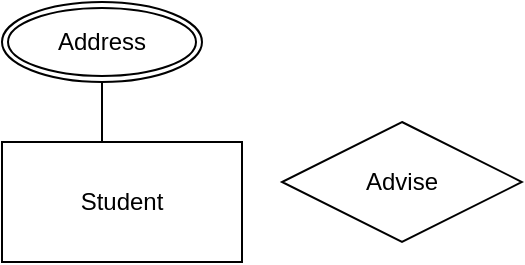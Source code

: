 <mxfile version="12.7.1" type="github">
  <diagram id="PK4ZrDCK0nvbMfZUI2dg" name="Page-1">
    <mxGraphModel dx="868" dy="454" grid="1" gridSize="10" guides="1" tooltips="1" connect="1" arrows="1" fold="1" page="1" pageScale="1" pageWidth="850" pageHeight="1100" math="0" shadow="0">
      <root>
        <mxCell id="0" />
        <mxCell id="1" parent="0" />
        <mxCell id="bxJ9wrxv5kn9V14nfCGP-1" value="Student" style="rounded=0;whiteSpace=wrap;html=1;" vertex="1" parent="1">
          <mxGeometry x="270" y="190" width="120" height="60" as="geometry" />
        </mxCell>
        <mxCell id="bxJ9wrxv5kn9V14nfCGP-3" value="Address" style="ellipse;shape=doubleEllipse;margin=3;whiteSpace=wrap;html=1;align=center;strokeColor=#000000;" vertex="1" parent="1">
          <mxGeometry x="270" y="120" width="100" height="40" as="geometry" />
        </mxCell>
        <mxCell id="bxJ9wrxv5kn9V14nfCGP-7" value="" style="endArrow=none;html=1;rounded=0;" edge="1" parent="1">
          <mxGeometry relative="1" as="geometry">
            <mxPoint x="320" y="160" as="sourcePoint" />
            <mxPoint x="320" y="190" as="targetPoint" />
          </mxGeometry>
        </mxCell>
        <mxCell id="bxJ9wrxv5kn9V14nfCGP-8" value="Advise" style="shape=rhombus;perimeter=rhombusPerimeter;whiteSpace=wrap;html=1;align=center;strokeColor=#000000;" vertex="1" parent="1">
          <mxGeometry x="410" y="180" width="120" height="60" as="geometry" />
        </mxCell>
      </root>
    </mxGraphModel>
  </diagram>
</mxfile>
